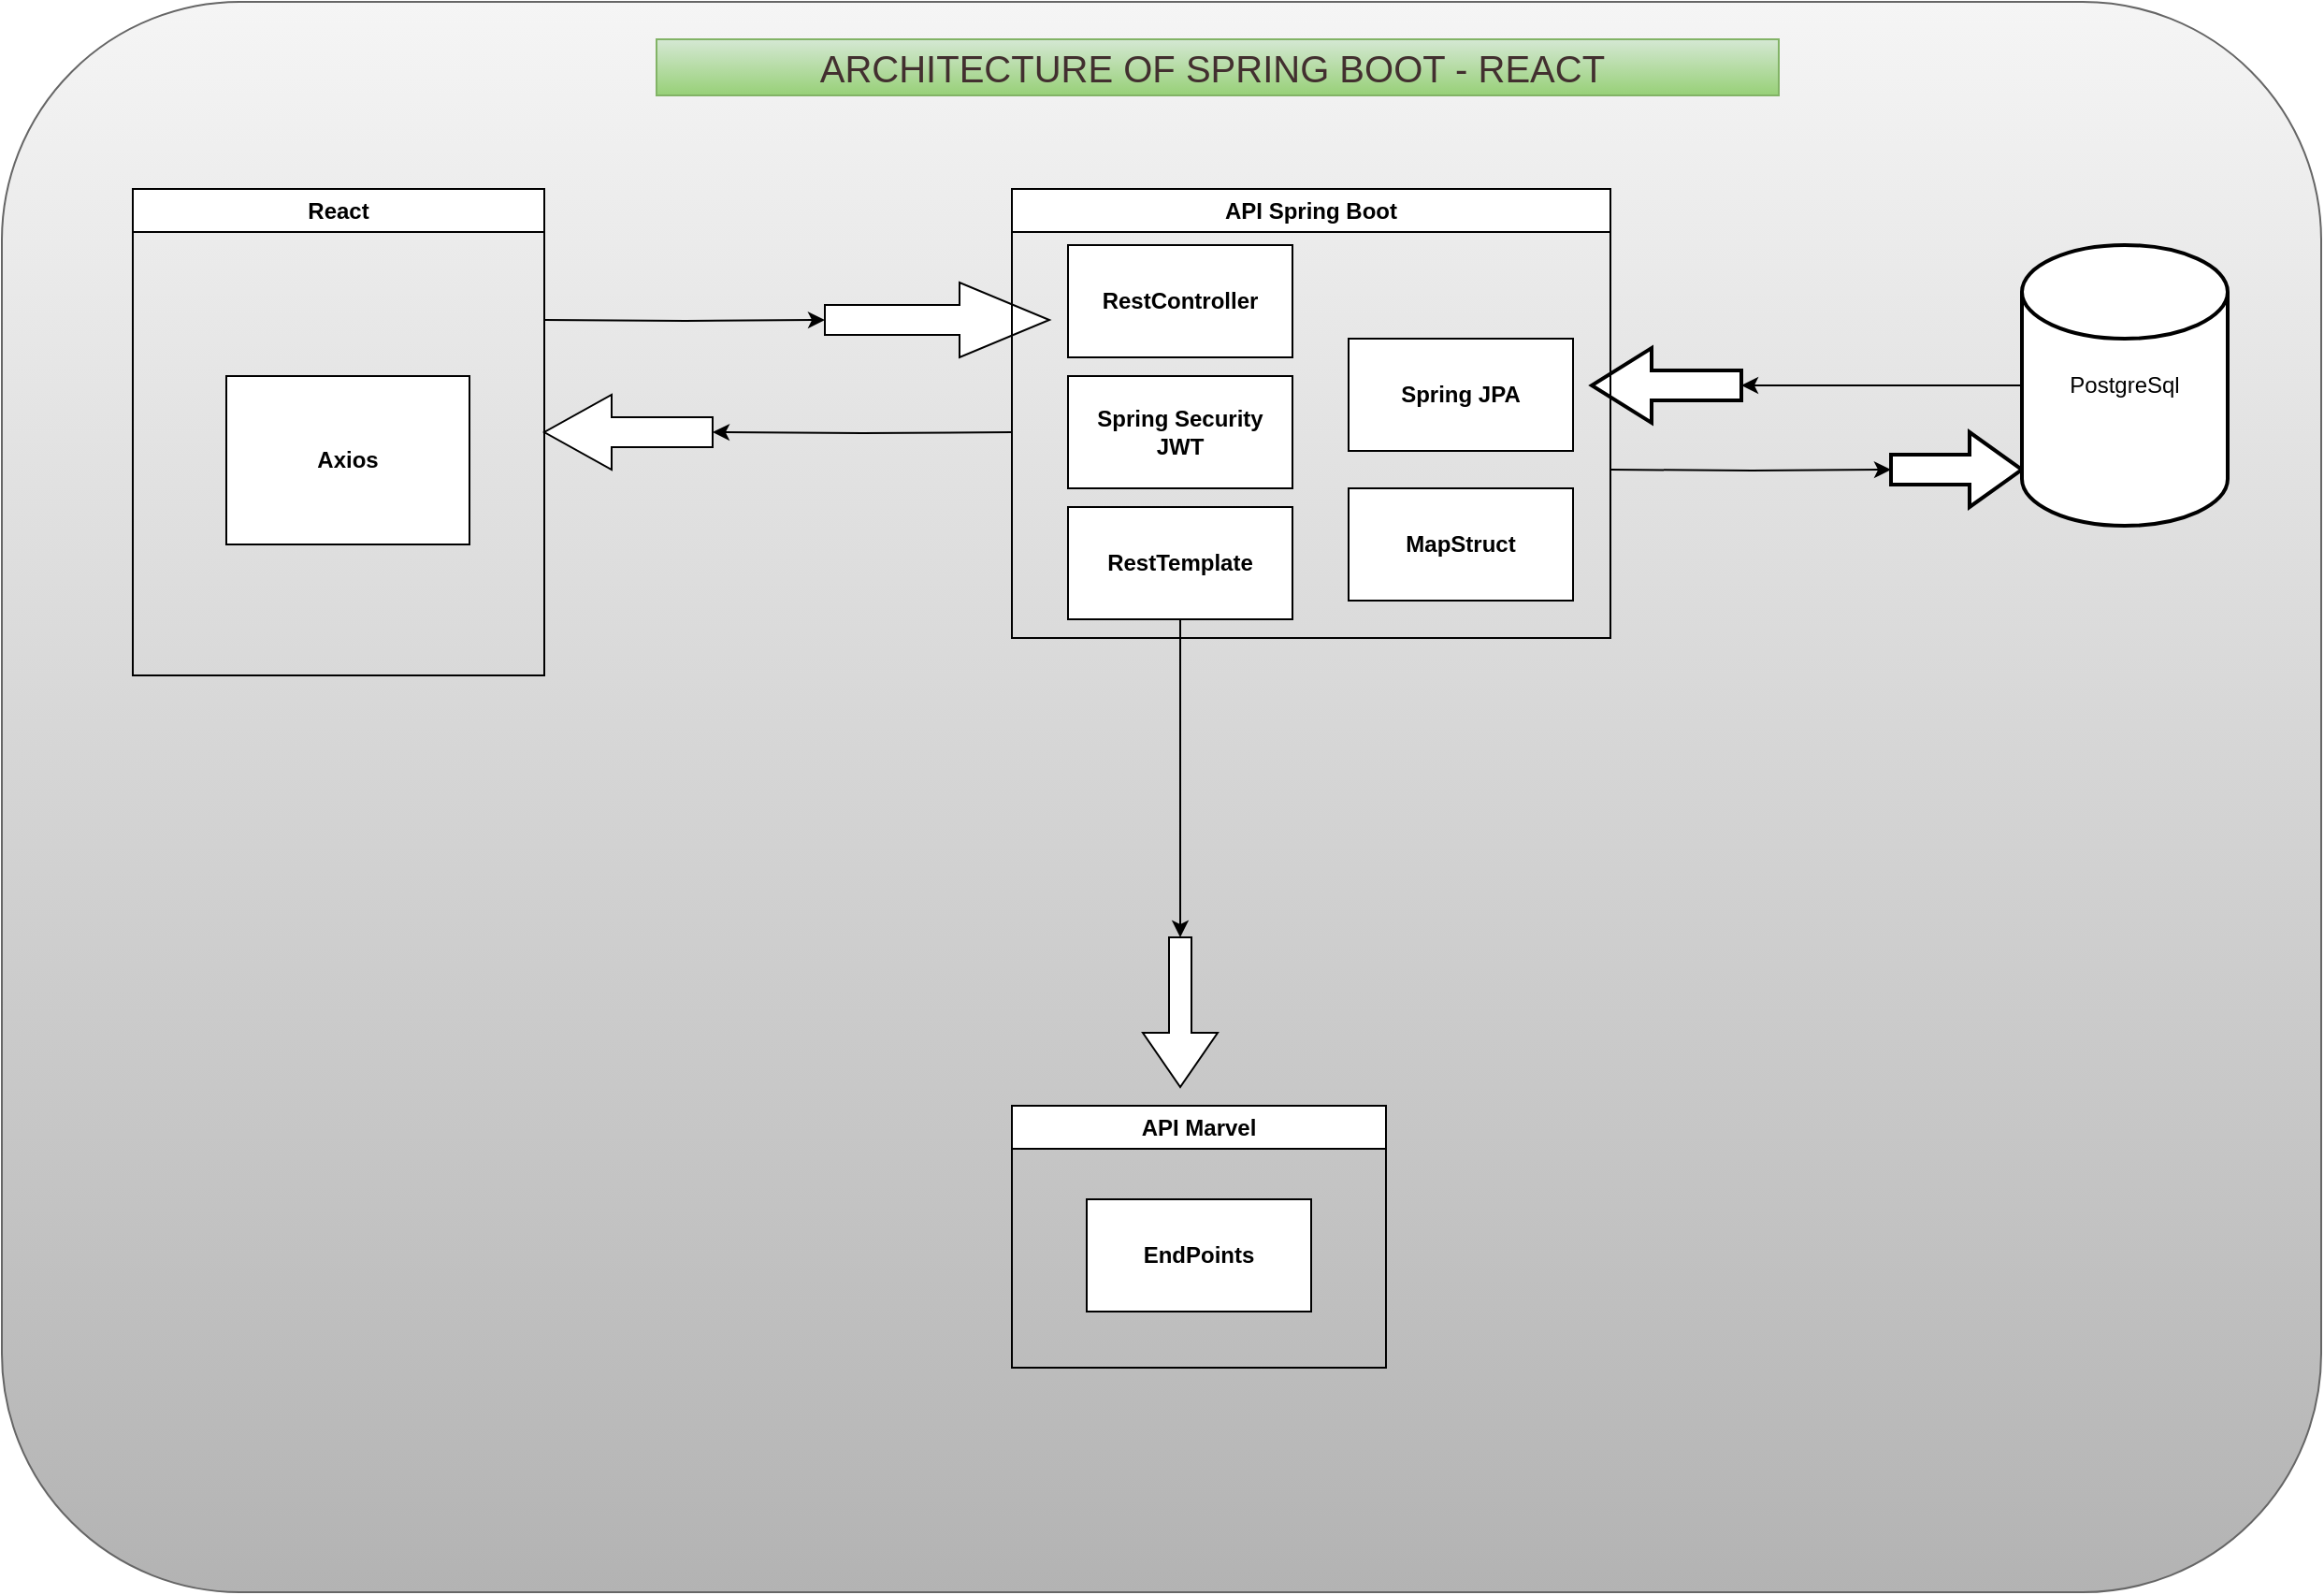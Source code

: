 <mxfile version="20.8.1" type="device"><diagram id="l4a8Njd4nNacBd8mI_Jt" name="Página-1"><mxGraphModel dx="1687" dy="889" grid="1" gridSize="10" guides="1" tooltips="1" connect="1" arrows="1" fold="1" page="1" pageScale="1" pageWidth="1390" pageHeight="980" math="0" shadow="0"><root><mxCell id="0"/><mxCell id="1" parent="0"/><mxCell id="xOjRirlB4om5V3ZHjRwC-2" value="" style="rounded=1;whiteSpace=wrap;html=1;fillColor=#f5f5f5;strokeColor=#666666;gradientColor=#b3b3b3;" vertex="1" parent="1"><mxGeometry x="70" y="120" width="1240" height="850" as="geometry"/></mxCell><mxCell id="xOjRirlB4om5V3ZHjRwC-52" value="" style="group" vertex="1" connectable="0" parent="1"><mxGeometry x="140" y="140" width="1120" height="710" as="geometry"/></mxCell><mxCell id="xOjRirlB4om5V3ZHjRwC-31" value="" style="edgeStyle=orthogonalEdgeStyle;rounded=0;orthogonalLoop=1;jettySize=auto;html=1;" edge="1" parent="xOjRirlB4om5V3ZHjRwC-52" target="xOjRirlB4om5V3ZHjRwC-30"><mxGeometry relative="1" as="geometry"><mxPoint x="220" y="150" as="sourcePoint"/></mxGeometry></mxCell><mxCell id="xOjRirlB4om5V3ZHjRwC-36" value="" style="edgeStyle=orthogonalEdgeStyle;rounded=0;orthogonalLoop=1;jettySize=auto;html=1;entryX=0;entryY=0.5;entryDx=0;entryDy=0;entryPerimeter=0;" edge="1" parent="xOjRirlB4om5V3ZHjRwC-52" target="xOjRirlB4om5V3ZHjRwC-35"><mxGeometry relative="1" as="geometry"><mxPoint x="470" y="210" as="sourcePoint"/></mxGeometry></mxCell><mxCell id="xOjRirlB4om5V3ZHjRwC-30" value="" style="shape=singleArrow;whiteSpace=wrap;html=1;arrowWidth=0.4;arrowSize=0.4;fontStyle=1;startSize=23;" vertex="1" parent="xOjRirlB4om5V3ZHjRwC-52"><mxGeometry x="370" y="130" width="120" height="40" as="geometry"/></mxCell><mxCell id="xOjRirlB4om5V3ZHjRwC-35" value="" style="shape=singleArrow;whiteSpace=wrap;html=1;arrowWidth=0.4;arrowSize=0.4;fontStyle=1;startSize=23;direction=west;" vertex="1" parent="xOjRirlB4om5V3ZHjRwC-52"><mxGeometry x="220" y="190" width="90" height="40" as="geometry"/></mxCell><mxCell id="xOjRirlB4om5V3ZHjRwC-37" value="API Marvel" style="swimlane;whiteSpace=wrap;html=1;" vertex="1" parent="xOjRirlB4om5V3ZHjRwC-52"><mxGeometry x="470" y="570" width="200" height="140" as="geometry"/></mxCell><mxCell id="xOjRirlB4om5V3ZHjRwC-38" value="EndPoints" style="whiteSpace=wrap;html=1;fontStyle=1;startSize=23;" vertex="1" parent="xOjRirlB4om5V3ZHjRwC-37"><mxGeometry x="40" y="50" width="120" height="60" as="geometry"/></mxCell><mxCell id="xOjRirlB4om5V3ZHjRwC-42" value="" style="shape=singleArrow;whiteSpace=wrap;html=1;arrowWidth=0.3;arrowSize=0.362;fontStyle=1;startSize=23;direction=south;" vertex="1" parent="xOjRirlB4om5V3ZHjRwC-52"><mxGeometry x="540" y="480" width="40" height="80" as="geometry"/></mxCell><mxCell id="xOjRirlB4om5V3ZHjRwC-48" value="" style="edgeStyle=orthogonalEdgeStyle;rounded=0;orthogonalLoop=1;jettySize=auto;html=1;entryX=0;entryY=0.5;entryDx=0;entryDy=0;entryPerimeter=0;" edge="1" parent="xOjRirlB4om5V3ZHjRwC-52" target="xOjRirlB4om5V3ZHjRwC-47"><mxGeometry relative="1" as="geometry"><mxPoint x="790" y="230" as="sourcePoint"/></mxGeometry></mxCell><mxCell id="xOjRirlB4om5V3ZHjRwC-45" value="" style="shape=singleArrow;whiteSpace=wrap;html=1;arrowWidth=0.4;arrowSize=0.4;strokeWidth=2;direction=west;" vertex="1" parent="xOjRirlB4om5V3ZHjRwC-52"><mxGeometry x="780" y="165" width="80" height="40" as="geometry"/></mxCell><mxCell id="xOjRirlB4om5V3ZHjRwC-47" value="" style="shape=singleArrow;whiteSpace=wrap;html=1;arrowWidth=0.4;arrowSize=0.4;strokeWidth=2;" vertex="1" parent="xOjRirlB4om5V3ZHjRwC-52"><mxGeometry x="940" y="210" width="70" height="40" as="geometry"/></mxCell><mxCell id="xOjRirlB4om5V3ZHjRwC-28" value="MapStruct" style="whiteSpace=wrap;html=1;fontStyle=1;startSize=23;" vertex="1" parent="xOjRirlB4om5V3ZHjRwC-52"><mxGeometry x="650" y="240" width="120" height="60" as="geometry"/></mxCell><mxCell id="xOjRirlB4om5V3ZHjRwC-25" value="RestTemplate" style="whiteSpace=wrap;html=1;fontStyle=1;startSize=23;" vertex="1" parent="xOjRirlB4om5V3ZHjRwC-52"><mxGeometry x="500" y="250" width="120" height="60" as="geometry"/></mxCell><mxCell id="xOjRirlB4om5V3ZHjRwC-43" value="" style="edgeStyle=orthogonalEdgeStyle;rounded=0;orthogonalLoop=1;jettySize=auto;html=1;exitX=0.5;exitY=1;exitDx=0;exitDy=0;" edge="1" parent="xOjRirlB4om5V3ZHjRwC-52" source="xOjRirlB4om5V3ZHjRwC-25" target="xOjRirlB4om5V3ZHjRwC-42"><mxGeometry relative="1" as="geometry"/></mxCell><mxCell id="xOjRirlB4om5V3ZHjRwC-51" value="&lt;font color=&quot;#422f2f&quot; style=&quot;font-size: 20px;&quot;&gt;ARCHITECTURE OF SPRING BOOT - REACT&amp;nbsp;&lt;/font&gt;" style="text;html=1;strokeColor=#82b366;fillColor=#d5e8d4;align=center;verticalAlign=middle;whiteSpace=wrap;rounded=0;gradientColor=#97d077;" vertex="1" parent="xOjRirlB4om5V3ZHjRwC-52"><mxGeometry x="280" width="600" height="30" as="geometry"/></mxCell><mxCell id="xOjRirlB4om5V3ZHjRwC-27" value="Spring Security&lt;br&gt;JWT" style="whiteSpace=wrap;html=1;fontStyle=1;startSize=23;" vertex="1" parent="xOjRirlB4om5V3ZHjRwC-52"><mxGeometry x="500" y="180" width="120" height="60" as="geometry"/></mxCell><mxCell id="xOjRirlB4om5V3ZHjRwC-16" value="React" style="swimlane;whiteSpace=wrap;html=1;" vertex="1" parent="xOjRirlB4om5V3ZHjRwC-52"><mxGeometry y="80" width="220" height="260" as="geometry"/></mxCell><mxCell id="xOjRirlB4om5V3ZHjRwC-29" value="Axios" style="whiteSpace=wrap;html=1;fontStyle=1;startSize=23;" vertex="1" parent="xOjRirlB4om5V3ZHjRwC-16"><mxGeometry x="50" y="100" width="130" height="90" as="geometry"/></mxCell><mxCell id="xOjRirlB4om5V3ZHjRwC-17" value="API Spring Boot" style="swimlane;whiteSpace=wrap;html=1;" vertex="1" parent="xOjRirlB4om5V3ZHjRwC-52"><mxGeometry x="470" y="80" width="320" height="240" as="geometry"/></mxCell><mxCell id="xOjRirlB4om5V3ZHjRwC-24" value="RestController" style="whiteSpace=wrap;html=1;fontStyle=1;startSize=23;" vertex="1" parent="xOjRirlB4om5V3ZHjRwC-17"><mxGeometry x="30" y="30" width="120" height="60" as="geometry"/></mxCell><mxCell id="xOjRirlB4om5V3ZHjRwC-21" value="Spring JPA" style="whiteSpace=wrap;html=1;fontStyle=1;startSize=23;" vertex="1" parent="xOjRirlB4om5V3ZHjRwC-17"><mxGeometry x="180" y="80" width="120" height="60" as="geometry"/></mxCell><mxCell id="xOjRirlB4om5V3ZHjRwC-44" value="PostgreSql" style="strokeWidth=2;html=1;shape=mxgraph.flowchart.database;whiteSpace=wrap;" vertex="1" parent="xOjRirlB4om5V3ZHjRwC-52"><mxGeometry x="1010" y="110" width="110" height="150" as="geometry"/></mxCell><mxCell id="xOjRirlB4om5V3ZHjRwC-46" value="" style="edgeStyle=orthogonalEdgeStyle;rounded=0;orthogonalLoop=1;jettySize=auto;html=1;" edge="1" parent="xOjRirlB4om5V3ZHjRwC-52" source="xOjRirlB4om5V3ZHjRwC-44" target="xOjRirlB4om5V3ZHjRwC-45"><mxGeometry relative="1" as="geometry"/></mxCell></root></mxGraphModel></diagram></mxfile>